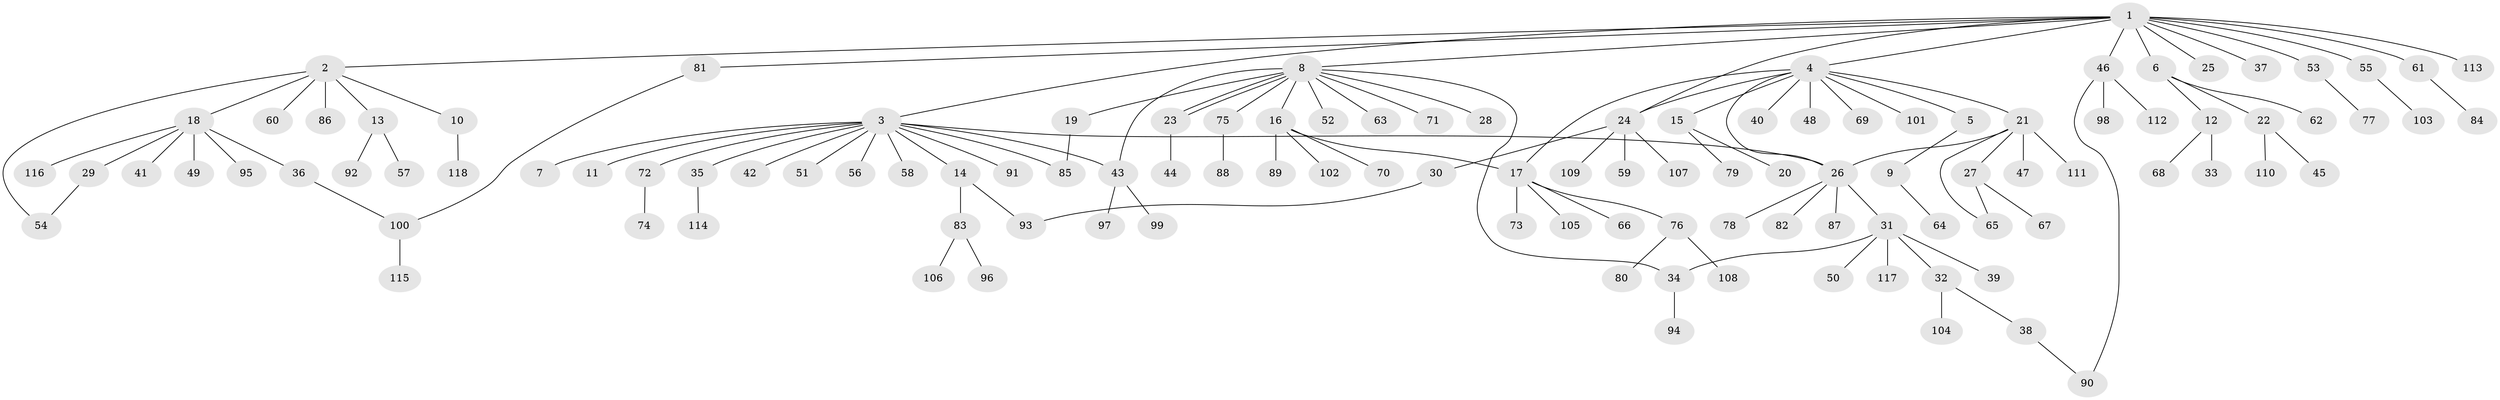 // Generated by graph-tools (version 1.1) at 2025/48/03/09/25 04:48:15]
// undirected, 118 vertices, 130 edges
graph export_dot {
graph [start="1"]
  node [color=gray90,style=filled];
  1;
  2;
  3;
  4;
  5;
  6;
  7;
  8;
  9;
  10;
  11;
  12;
  13;
  14;
  15;
  16;
  17;
  18;
  19;
  20;
  21;
  22;
  23;
  24;
  25;
  26;
  27;
  28;
  29;
  30;
  31;
  32;
  33;
  34;
  35;
  36;
  37;
  38;
  39;
  40;
  41;
  42;
  43;
  44;
  45;
  46;
  47;
  48;
  49;
  50;
  51;
  52;
  53;
  54;
  55;
  56;
  57;
  58;
  59;
  60;
  61;
  62;
  63;
  64;
  65;
  66;
  67;
  68;
  69;
  70;
  71;
  72;
  73;
  74;
  75;
  76;
  77;
  78;
  79;
  80;
  81;
  82;
  83;
  84;
  85;
  86;
  87;
  88;
  89;
  90;
  91;
  92;
  93;
  94;
  95;
  96;
  97;
  98;
  99;
  100;
  101;
  102;
  103;
  104;
  105;
  106;
  107;
  108;
  109;
  110;
  111;
  112;
  113;
  114;
  115;
  116;
  117;
  118;
  1 -- 2;
  1 -- 3;
  1 -- 4;
  1 -- 6;
  1 -- 8;
  1 -- 24;
  1 -- 25;
  1 -- 37;
  1 -- 46;
  1 -- 53;
  1 -- 55;
  1 -- 61;
  1 -- 81;
  1 -- 113;
  2 -- 10;
  2 -- 13;
  2 -- 18;
  2 -- 54;
  2 -- 60;
  2 -- 86;
  3 -- 7;
  3 -- 11;
  3 -- 14;
  3 -- 26;
  3 -- 35;
  3 -- 42;
  3 -- 43;
  3 -- 51;
  3 -- 56;
  3 -- 58;
  3 -- 72;
  3 -- 85;
  3 -- 91;
  4 -- 5;
  4 -- 15;
  4 -- 17;
  4 -- 21;
  4 -- 24;
  4 -- 26;
  4 -- 40;
  4 -- 48;
  4 -- 69;
  4 -- 101;
  5 -- 9;
  6 -- 12;
  6 -- 22;
  6 -- 62;
  8 -- 16;
  8 -- 19;
  8 -- 23;
  8 -- 23;
  8 -- 28;
  8 -- 34;
  8 -- 43;
  8 -- 52;
  8 -- 63;
  8 -- 71;
  8 -- 75;
  9 -- 64;
  10 -- 118;
  12 -- 33;
  12 -- 68;
  13 -- 57;
  13 -- 92;
  14 -- 83;
  14 -- 93;
  15 -- 20;
  15 -- 79;
  16 -- 17;
  16 -- 70;
  16 -- 89;
  16 -- 102;
  17 -- 66;
  17 -- 73;
  17 -- 76;
  17 -- 105;
  18 -- 29;
  18 -- 36;
  18 -- 41;
  18 -- 49;
  18 -- 95;
  18 -- 116;
  19 -- 85;
  21 -- 26;
  21 -- 27;
  21 -- 47;
  21 -- 65;
  21 -- 111;
  22 -- 45;
  22 -- 110;
  23 -- 44;
  24 -- 30;
  24 -- 59;
  24 -- 107;
  24 -- 109;
  26 -- 31;
  26 -- 78;
  26 -- 82;
  26 -- 87;
  27 -- 65;
  27 -- 67;
  29 -- 54;
  30 -- 93;
  31 -- 32;
  31 -- 34;
  31 -- 39;
  31 -- 50;
  31 -- 117;
  32 -- 38;
  32 -- 104;
  34 -- 94;
  35 -- 114;
  36 -- 100;
  38 -- 90;
  43 -- 97;
  43 -- 99;
  46 -- 90;
  46 -- 98;
  46 -- 112;
  53 -- 77;
  55 -- 103;
  61 -- 84;
  72 -- 74;
  75 -- 88;
  76 -- 80;
  76 -- 108;
  81 -- 100;
  83 -- 96;
  83 -- 106;
  100 -- 115;
}
